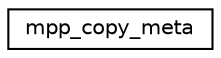 digraph "Graphical Class Hierarchy"
{
 // INTERACTIVE_SVG=YES
 // LATEX_PDF_SIZE
  edge [fontname="Helvetica",fontsize="10",labelfontname="Helvetica",labelfontsize="10"];
  node [fontname="Helvetica",fontsize="10",shape=record];
  rankdir="LR";
  Node0 [label="mpp_copy_meta",height=0.2,width=0.4,color="black", fillcolor="white", style="filled",URL="$interfacempp__io__mod_1_1mpp__copy__meta.html",tooltip=" "];
}
